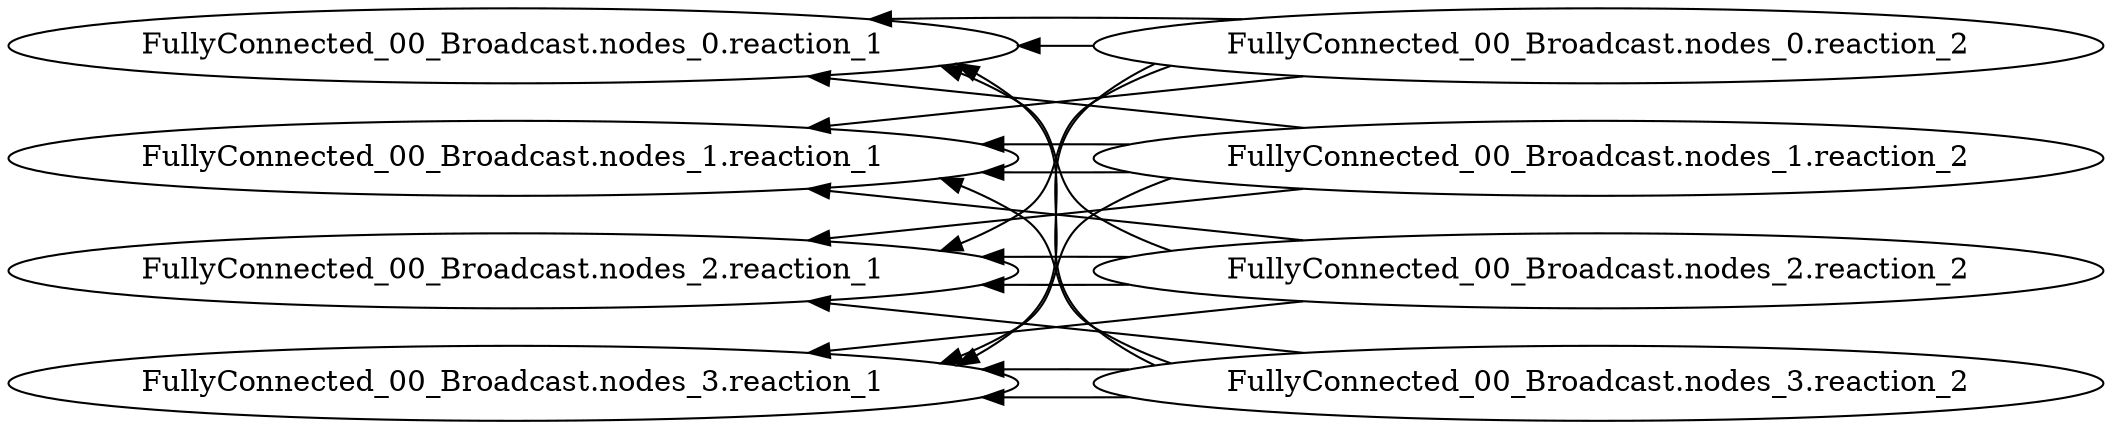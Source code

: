 digraph {
rankdir=LR;
subgraph {
rank=same;
FullyConnected_00_Broadcast_nodes_0_reaction_1 [label="FullyConnected_00_Broadcast.nodes_0.reaction_1"];
FullyConnected_00_Broadcast_nodes_1_reaction_1 [label="FullyConnected_00_Broadcast.nodes_1.reaction_1"];
FullyConnected_00_Broadcast_nodes_2_reaction_1 [label="FullyConnected_00_Broadcast.nodes_2.reaction_1"];
FullyConnected_00_Broadcast_nodes_3_reaction_1 [label="FullyConnected_00_Broadcast.nodes_3.reaction_1"];
}
subgraph {
rank=same;
FullyConnected_00_Broadcast_nodes_0_reaction_2 [label="FullyConnected_00_Broadcast.nodes_0.reaction_2"];
FullyConnected_00_Broadcast_nodes_1_reaction_2 [label="FullyConnected_00_Broadcast.nodes_1.reaction_2"];
FullyConnected_00_Broadcast_nodes_2_reaction_2 [label="FullyConnected_00_Broadcast.nodes_2.reaction_2"];
FullyConnected_00_Broadcast_nodes_3_reaction_2 [label="FullyConnected_00_Broadcast.nodes_3.reaction_2"];
}
FullyConnected_00_Broadcast_nodes_0_reaction_1 -> FullyConnected_00_Broadcast_nodes_0_reaction_2 [style=invis];
FullyConnected_00_Broadcast_nodes_0_reaction_2 -> FullyConnected_00_Broadcast_nodes_0_reaction_1
FullyConnected_00_Broadcast_nodes_0_reaction_2 -> FullyConnected_00_Broadcast_nodes_1_reaction_1
FullyConnected_00_Broadcast_nodes_0_reaction_2 -> FullyConnected_00_Broadcast_nodes_2_reaction_1
FullyConnected_00_Broadcast_nodes_0_reaction_2 -> FullyConnected_00_Broadcast_nodes_3_reaction_1
FullyConnected_00_Broadcast_nodes_0_reaction_2 -> FullyConnected_00_Broadcast_nodes_0_reaction_1
FullyConnected_00_Broadcast_nodes_1_reaction_2 -> FullyConnected_00_Broadcast_nodes_0_reaction_1
FullyConnected_00_Broadcast_nodes_1_reaction_2 -> FullyConnected_00_Broadcast_nodes_1_reaction_1
FullyConnected_00_Broadcast_nodes_1_reaction_2 -> FullyConnected_00_Broadcast_nodes_2_reaction_1
FullyConnected_00_Broadcast_nodes_1_reaction_2 -> FullyConnected_00_Broadcast_nodes_3_reaction_1
FullyConnected_00_Broadcast_nodes_1_reaction_2 -> FullyConnected_00_Broadcast_nodes_1_reaction_1
FullyConnected_00_Broadcast_nodes_2_reaction_2 -> FullyConnected_00_Broadcast_nodes_0_reaction_1
FullyConnected_00_Broadcast_nodes_2_reaction_2 -> FullyConnected_00_Broadcast_nodes_1_reaction_1
FullyConnected_00_Broadcast_nodes_2_reaction_2 -> FullyConnected_00_Broadcast_nodes_2_reaction_1
FullyConnected_00_Broadcast_nodes_2_reaction_2 -> FullyConnected_00_Broadcast_nodes_3_reaction_1
FullyConnected_00_Broadcast_nodes_2_reaction_2 -> FullyConnected_00_Broadcast_nodes_2_reaction_1
FullyConnected_00_Broadcast_nodes_3_reaction_2 -> FullyConnected_00_Broadcast_nodes_0_reaction_1
FullyConnected_00_Broadcast_nodes_3_reaction_2 -> FullyConnected_00_Broadcast_nodes_1_reaction_1
FullyConnected_00_Broadcast_nodes_3_reaction_2 -> FullyConnected_00_Broadcast_nodes_2_reaction_1
FullyConnected_00_Broadcast_nodes_3_reaction_2 -> FullyConnected_00_Broadcast_nodes_3_reaction_1
FullyConnected_00_Broadcast_nodes_3_reaction_2 -> FullyConnected_00_Broadcast_nodes_3_reaction_1
}
